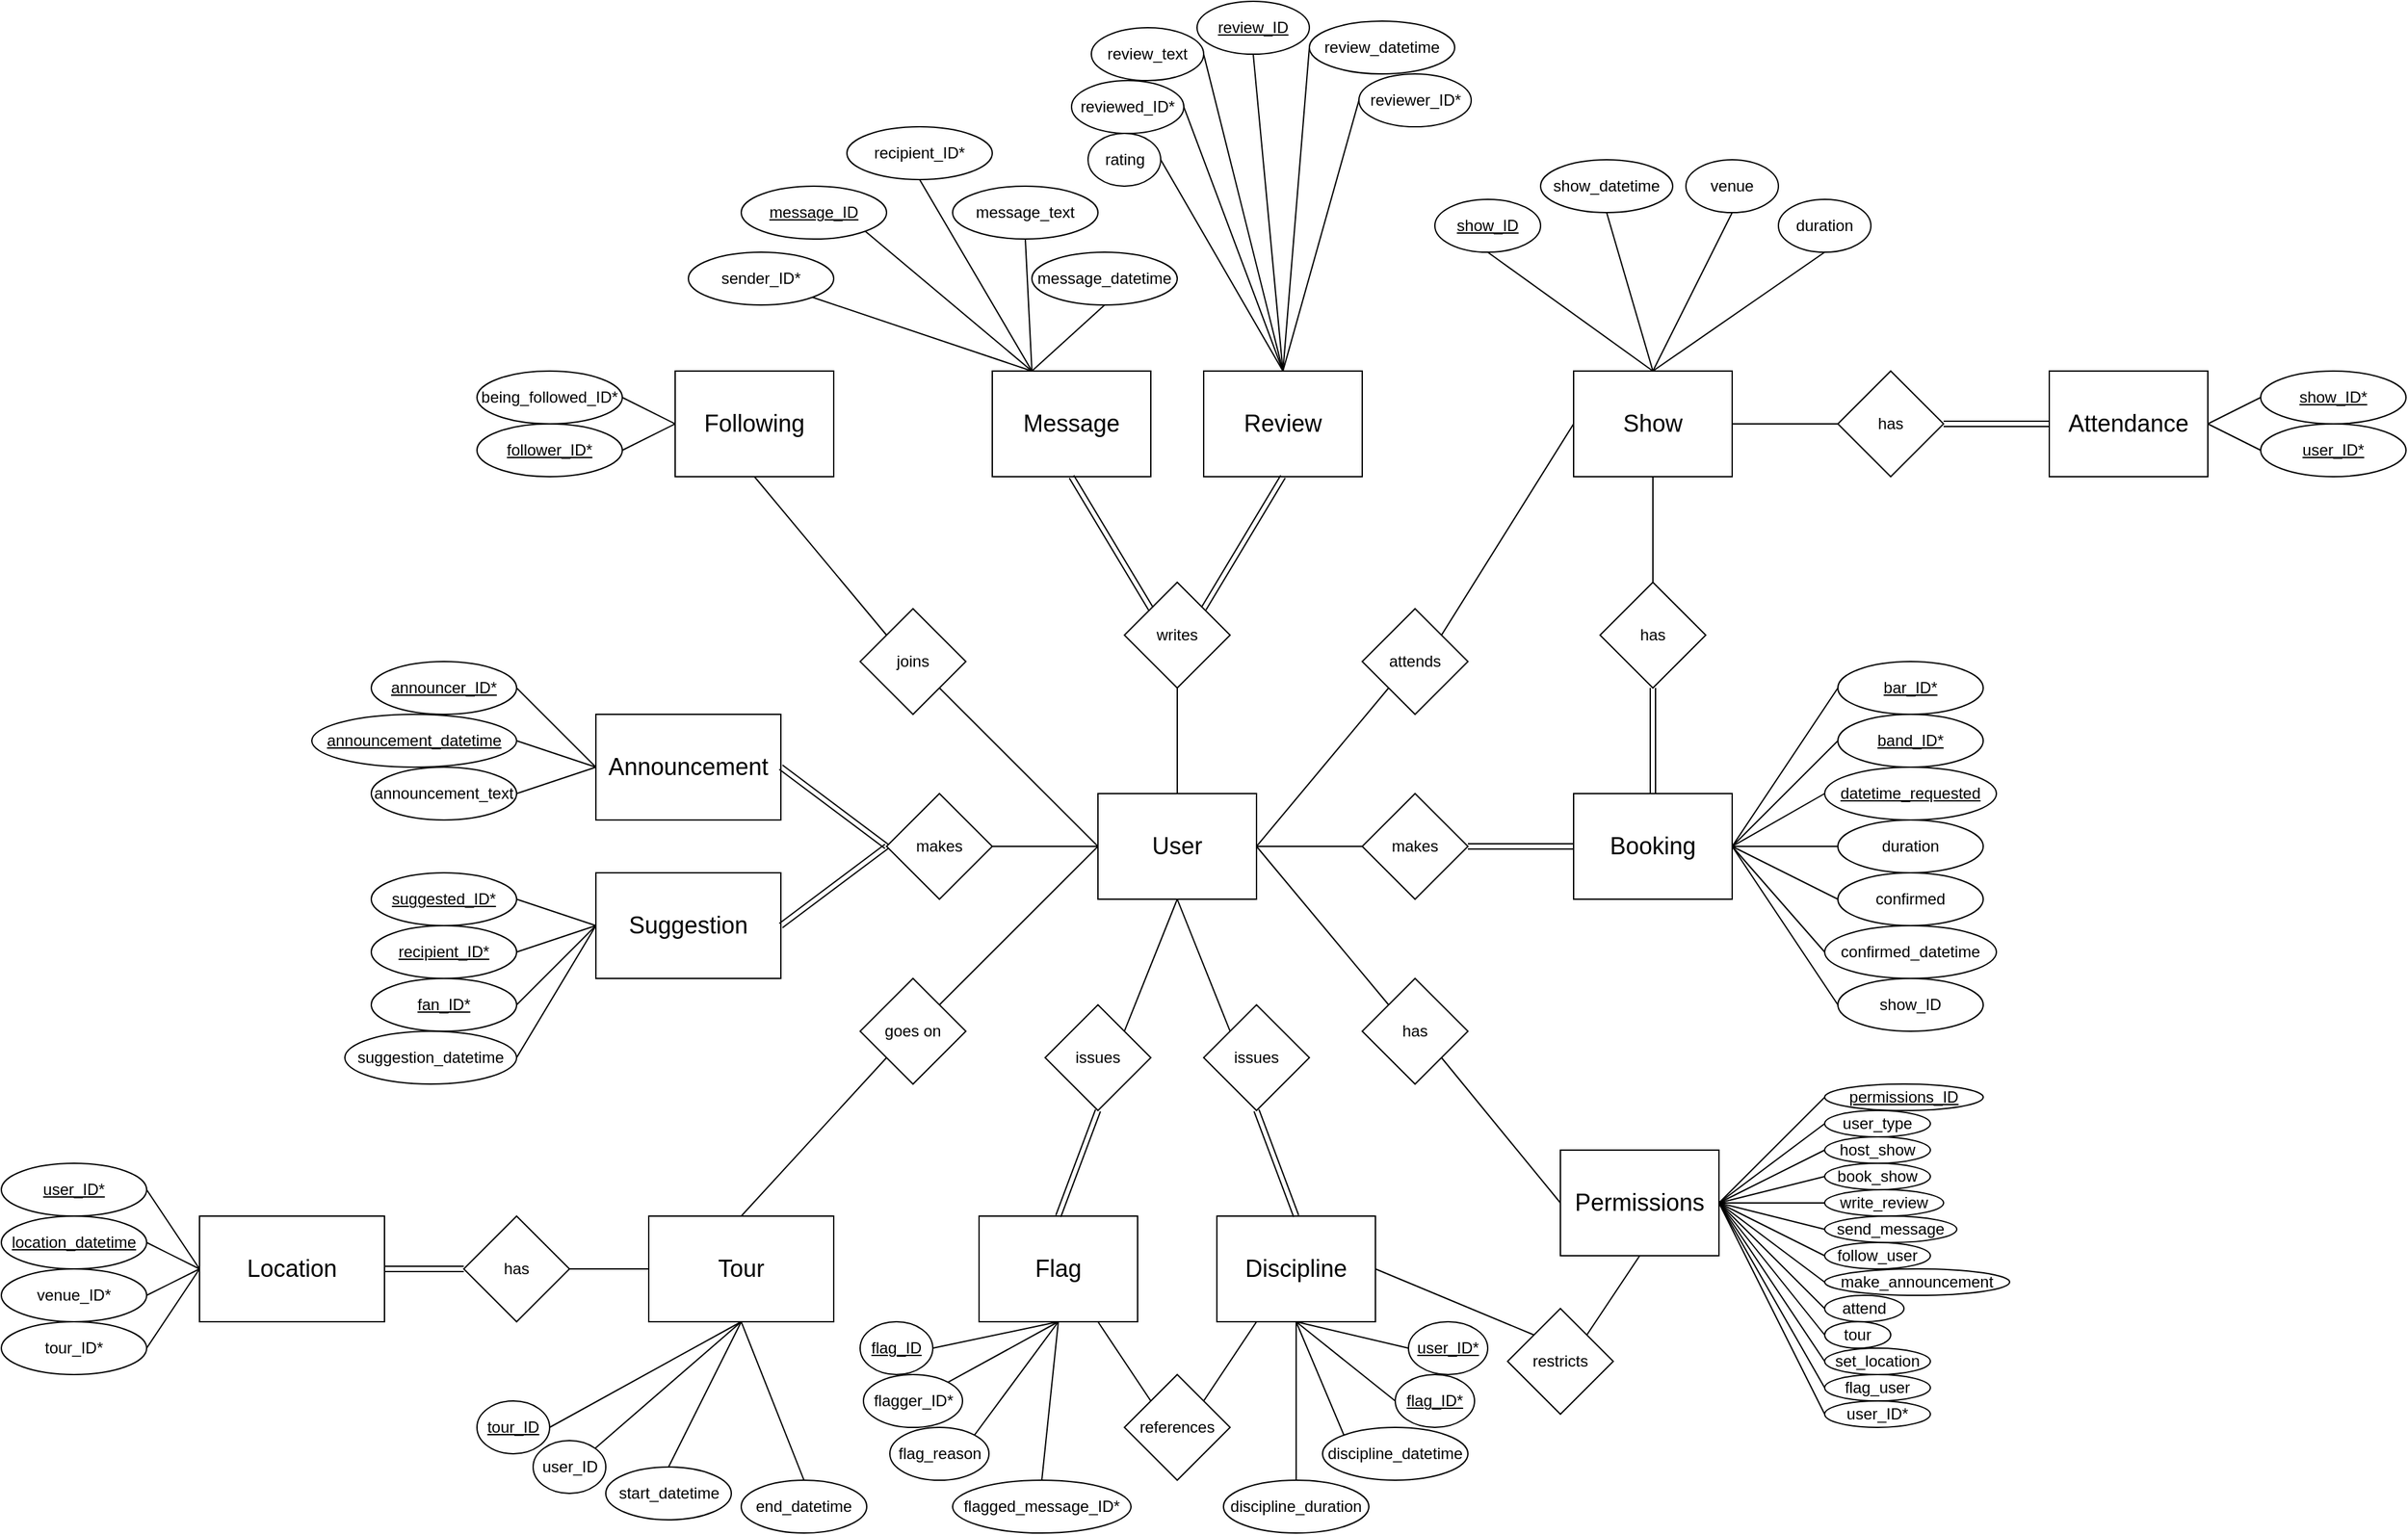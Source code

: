 <mxfile pages="1" version="11.2.5" type="device"><diagram name="Page-1" id="74e2e168-ea6b-b213-b513-2b3c1d86103e"><mxGraphModel dx="2046" dy="1486" grid="1" gridSize="10" guides="1" tooltips="1" connect="1" arrows="0" fold="1" page="1" pageScale="1" pageWidth="1100" pageHeight="850" background="#ffffff" math="0" shadow="0"><root><mxCell id="0"/><mxCell id="1" parent="0"/><mxCell id="kls5Chizd9rhHJ4beXZl-18" value="&lt;font style=&quot;font-size: 18px&quot;&gt;User&lt;/font&gt;" style="rounded=0;whiteSpace=wrap;html=1;" parent="1" vertex="1"><mxGeometry x="80" y="80" width="120" height="80" as="geometry"/></mxCell><mxCell id="kls5Chizd9rhHJ4beXZl-31" value="makes" style="rhombus;whiteSpace=wrap;html=1;" parent="1" vertex="1"><mxGeometry x="280" y="80" width="80" height="80" as="geometry"/></mxCell><mxCell id="cqIekBqSxpuDLrU3YDF4-1" value="&lt;font style=&quot;font-size: 18px&quot;&gt;Booking&lt;/font&gt;" style="rounded=0;whiteSpace=wrap;html=1;" parent="1" vertex="1"><mxGeometry x="440" y="80" width="120" height="80" as="geometry"/></mxCell><mxCell id="cqIekBqSxpuDLrU3YDF4-5" value="&lt;font style=&quot;font-size: 18px&quot;&gt;Show&lt;/font&gt;" style="rounded=0;whiteSpace=wrap;html=1;" parent="1" vertex="1"><mxGeometry x="440" y="-240" width="120" height="80" as="geometry"/></mxCell><mxCell id="cqIekBqSxpuDLrU3YDF4-15" value="&lt;font style=&quot;font-size: 18px&quot;&gt;Attendance&lt;/font&gt;" style="rounded=0;whiteSpace=wrap;html=1;" parent="1" vertex="1"><mxGeometry x="800" y="-240" width="120" height="80" as="geometry"/></mxCell><mxCell id="cqIekBqSxpuDLrU3YDF4-16" value="has" style="rhombus;whiteSpace=wrap;html=1;" parent="1" vertex="1"><mxGeometry x="640" y="-240" width="80" height="80" as="geometry"/></mxCell><mxCell id="cqIekBqSxpuDLrU3YDF4-17" value="has" style="rhombus;whiteSpace=wrap;html=1;" parent="1" vertex="1"><mxGeometry x="460" y="-80" width="80" height="80" as="geometry"/></mxCell><mxCell id="cqIekBqSxpuDLrU3YDF4-18" value="writes" style="rhombus;whiteSpace=wrap;html=1;" parent="1" vertex="1"><mxGeometry x="100" y="-80" width="80" height="80" as="geometry"/></mxCell><mxCell id="cqIekBqSxpuDLrU3YDF4-172" style="edgeStyle=none;rounded=0;orthogonalLoop=1;jettySize=auto;html=1;exitX=0.5;exitY=0;exitDx=0;exitDy=0;entryX=0;entryY=0.5;entryDx=0;entryDy=0;endArrow=none;endFill=0;" parent="1" source="cqIekBqSxpuDLrU3YDF4-19" target="cqIekBqSxpuDLrU3YDF4-167" edge="1"><mxGeometry relative="1" as="geometry"/></mxCell><mxCell id="cqIekBqSxpuDLrU3YDF4-173" style="edgeStyle=none;rounded=0;orthogonalLoop=1;jettySize=auto;html=1;exitX=0.5;exitY=0;exitDx=0;exitDy=0;entryX=0;entryY=0.5;entryDx=0;entryDy=0;endArrow=none;endFill=0;" parent="1" source="cqIekBqSxpuDLrU3YDF4-19" target="cqIekBqSxpuDLrU3YDF4-171" edge="1"><mxGeometry relative="1" as="geometry"/></mxCell><mxCell id="cqIekBqSxpuDLrU3YDF4-175" style="edgeStyle=none;rounded=0;orthogonalLoop=1;jettySize=auto;html=1;exitX=0.5;exitY=0;exitDx=0;exitDy=0;entryX=1;entryY=0.5;entryDx=0;entryDy=0;endArrow=none;endFill=0;" parent="1" source="cqIekBqSxpuDLrU3YDF4-19" target="cqIekBqSxpuDLrU3YDF4-170" edge="1"><mxGeometry relative="1" as="geometry"/></mxCell><mxCell id="cqIekBqSxpuDLrU3YDF4-176" style="edgeStyle=none;rounded=0;orthogonalLoop=1;jettySize=auto;html=1;exitX=0.5;exitY=0;exitDx=0;exitDy=0;entryX=1;entryY=0.5;entryDx=0;entryDy=0;endArrow=none;endFill=0;" parent="1" source="cqIekBqSxpuDLrU3YDF4-19" target="cqIekBqSxpuDLrU3YDF4-168" edge="1"><mxGeometry relative="1" as="geometry"/></mxCell><mxCell id="cqIekBqSxpuDLrU3YDF4-177" style="edgeStyle=none;rounded=0;orthogonalLoop=1;jettySize=auto;html=1;exitX=0.5;exitY=0;exitDx=0;exitDy=0;entryX=1;entryY=0.5;entryDx=0;entryDy=0;endArrow=none;endFill=0;" parent="1" source="cqIekBqSxpuDLrU3YDF4-19" target="cqIekBqSxpuDLrU3YDF4-169" edge="1"><mxGeometry relative="1" as="geometry"/></mxCell><mxCell id="cqIekBqSxpuDLrU3YDF4-19" value="&lt;font style=&quot;font-size: 18px&quot;&gt;Review&lt;/font&gt;" style="rounded=0;whiteSpace=wrap;html=1;" parent="1" vertex="1"><mxGeometry x="160" y="-240" width="120" height="80" as="geometry"/></mxCell><mxCell id="cqIekBqSxpuDLrU3YDF4-161" style="edgeStyle=none;rounded=0;orthogonalLoop=1;jettySize=auto;html=1;exitX=0.25;exitY=0;exitDx=0;exitDy=0;entryX=0.5;entryY=1;entryDx=0;entryDy=0;endArrow=none;endFill=0;" parent="1" source="cqIekBqSxpuDLrU3YDF4-20" target="cqIekBqSxpuDLrU3YDF4-153" edge="1"><mxGeometry relative="1" as="geometry"/></mxCell><mxCell id="cqIekBqSxpuDLrU3YDF4-162" style="edgeStyle=none;rounded=0;orthogonalLoop=1;jettySize=auto;html=1;exitX=0.25;exitY=0;exitDx=0;exitDy=0;entryX=0.5;entryY=1;entryDx=0;entryDy=0;endArrow=none;endFill=0;" parent="1" source="cqIekBqSxpuDLrU3YDF4-20" target="cqIekBqSxpuDLrU3YDF4-152" edge="1"><mxGeometry relative="1" as="geometry"/></mxCell><mxCell id="cqIekBqSxpuDLrU3YDF4-163" style="edgeStyle=none;rounded=0;orthogonalLoop=1;jettySize=auto;html=1;exitX=0.25;exitY=0;exitDx=0;exitDy=0;entryX=0.5;entryY=1;entryDx=0;entryDy=0;endArrow=none;endFill=0;" parent="1" source="cqIekBqSxpuDLrU3YDF4-20" target="cqIekBqSxpuDLrU3YDF4-151" edge="1"><mxGeometry relative="1" as="geometry"/></mxCell><mxCell id="cqIekBqSxpuDLrU3YDF4-164" style="edgeStyle=none;rounded=0;orthogonalLoop=1;jettySize=auto;html=1;exitX=0.25;exitY=0;exitDx=0;exitDy=0;entryX=1;entryY=1;entryDx=0;entryDy=0;endArrow=none;endFill=0;" parent="1" source="cqIekBqSxpuDLrU3YDF4-20" target="cqIekBqSxpuDLrU3YDF4-149" edge="1"><mxGeometry relative="1" as="geometry"/></mxCell><mxCell id="cqIekBqSxpuDLrU3YDF4-165" style="edgeStyle=none;rounded=0;orthogonalLoop=1;jettySize=auto;html=1;exitX=0.25;exitY=0;exitDx=0;exitDy=0;endArrow=none;endFill=0;entryX=1;entryY=1;entryDx=0;entryDy=0;" parent="1" source="cqIekBqSxpuDLrU3YDF4-20" target="cqIekBqSxpuDLrU3YDF4-150" edge="1"><mxGeometry relative="1" as="geometry"><mxPoint x="-40" y="-260" as="targetPoint"/></mxGeometry></mxCell><mxCell id="cqIekBqSxpuDLrU3YDF4-20" value="&lt;font style=&quot;font-size: 18px&quot;&gt;Message&lt;/font&gt;" style="rounded=0;whiteSpace=wrap;html=1;" parent="1" vertex="1"><mxGeometry y="-240" width="120" height="80" as="geometry"/></mxCell><mxCell id="cqIekBqSxpuDLrU3YDF4-21" value="" style="endArrow=none;html=1;entryX=0.5;entryY=0;entryDx=0;entryDy=0;exitX=0.5;exitY=1;exitDx=0;exitDy=0;" parent="1" source="cqIekBqSxpuDLrU3YDF4-18" target="kls5Chizd9rhHJ4beXZl-18" edge="1"><mxGeometry width="50" height="50" relative="1" as="geometry"><mxPoint x="220" y="-80" as="sourcePoint"/><mxPoint x="270" y="-130" as="targetPoint"/></mxGeometry></mxCell><mxCell id="cqIekBqSxpuDLrU3YDF4-22" value="" style="endArrow=none;html=1;entryX=0;entryY=0.5;entryDx=0;entryDy=0;exitX=1;exitY=0.5;exitDx=0;exitDy=0;" parent="1" source="cqIekBqSxpuDLrU3YDF4-5" target="cqIekBqSxpuDLrU3YDF4-16" edge="1"><mxGeometry width="50" height="50" relative="1" as="geometry"><mxPoint x="630" y="-60" as="sourcePoint"/><mxPoint x="680" y="-110" as="targetPoint"/></mxGeometry></mxCell><mxCell id="cqIekBqSxpuDLrU3YDF4-23" value="" style="endArrow=none;html=1;entryX=0.5;entryY=1;entryDx=0;entryDy=0;exitX=0.5;exitY=0;exitDx=0;exitDy=0;" parent="1" source="cqIekBqSxpuDLrU3YDF4-17" target="cqIekBqSxpuDLrU3YDF4-5" edge="1"><mxGeometry width="50" height="50" relative="1" as="geometry"><mxPoint x="240" y="-60" as="sourcePoint"/><mxPoint x="310" y="-50" as="targetPoint"/></mxGeometry></mxCell><mxCell id="cqIekBqSxpuDLrU3YDF4-24" value="" style="endArrow=none;html=1;exitX=1;exitY=0.5;exitDx=0;exitDy=0;entryX=0;entryY=0.5;entryDx=0;entryDy=0;" parent="1" source="kls5Chizd9rhHJ4beXZl-18" target="kls5Chizd9rhHJ4beXZl-31" edge="1"><mxGeometry width="50" height="50" relative="1" as="geometry"><mxPoint x="250" y="-50" as="sourcePoint"/><mxPoint x="300" y="-100" as="targetPoint"/></mxGeometry></mxCell><mxCell id="cqIekBqSxpuDLrU3YDF4-25" value="" style="shape=link;html=1;entryX=0;entryY=0;entryDx=0;entryDy=0;exitX=0.5;exitY=1;exitDx=0;exitDy=0;" parent="1" source="cqIekBqSxpuDLrU3YDF4-20" target="cqIekBqSxpuDLrU3YDF4-18" edge="1"><mxGeometry width="50" height="50" relative="1" as="geometry"><mxPoint x="30" y="-80" as="sourcePoint"/><mxPoint x="80" y="-130" as="targetPoint"/></mxGeometry></mxCell><mxCell id="cqIekBqSxpuDLrU3YDF4-26" value="" style="shape=link;html=1;entryX=0.5;entryY=1;entryDx=0;entryDy=0;exitX=1;exitY=0;exitDx=0;exitDy=0;" parent="1" source="cqIekBqSxpuDLrU3YDF4-18" target="cqIekBqSxpuDLrU3YDF4-19" edge="1"><mxGeometry width="50" height="50" relative="1" as="geometry"><mxPoint x="40" y="-70" as="sourcePoint"/><mxPoint x="90" y="-120" as="targetPoint"/></mxGeometry></mxCell><mxCell id="cqIekBqSxpuDLrU3YDF4-27" value="" style="shape=link;html=1;entryX=1;entryY=0.5;entryDx=0;entryDy=0;exitX=0;exitY=0.5;exitDx=0;exitDy=0;" parent="1" source="cqIekBqSxpuDLrU3YDF4-1" target="kls5Chizd9rhHJ4beXZl-31" edge="1"><mxGeometry width="50" height="50" relative="1" as="geometry"><mxPoint x="10" y="230" as="sourcePoint"/><mxPoint x="60" y="180" as="targetPoint"/></mxGeometry></mxCell><mxCell id="cqIekBqSxpuDLrU3YDF4-28" value="" style="shape=link;html=1;entryX=0.5;entryY=0;entryDx=0;entryDy=0;exitX=0.5;exitY=1;exitDx=0;exitDy=0;" parent="1" source="cqIekBqSxpuDLrU3YDF4-17" target="cqIekBqSxpuDLrU3YDF4-1" edge="1"><mxGeometry width="50" height="50" relative="1" as="geometry"><mxPoint x="10" y="230" as="sourcePoint"/><mxPoint x="60" y="180" as="targetPoint"/></mxGeometry></mxCell><mxCell id="cqIekBqSxpuDLrU3YDF4-29" value="" style="shape=link;html=1;entryX=0;entryY=0.5;entryDx=0;entryDy=0;exitX=1;exitY=0.5;exitDx=0;exitDy=0;" parent="1" source="cqIekBqSxpuDLrU3YDF4-16" target="cqIekBqSxpuDLrU3YDF4-15" edge="1"><mxGeometry width="50" height="50" relative="1" as="geometry"><mxPoint x="130" y="230" as="sourcePoint"/><mxPoint x="180" y="180" as="targetPoint"/></mxGeometry></mxCell><mxCell id="cqIekBqSxpuDLrU3YDF4-30" value="joins" style="rhombus;whiteSpace=wrap;html=1;" parent="1" vertex="1"><mxGeometry x="-100" y="-60" width="80" height="80" as="geometry"/></mxCell><mxCell id="cqIekBqSxpuDLrU3YDF4-159" style="orthogonalLoop=1;jettySize=auto;html=1;exitX=0;exitY=0.5;exitDx=0;exitDy=0;entryX=1;entryY=0.5;entryDx=0;entryDy=0;endArrow=none;endFill=0;rounded=0;" parent="1" source="cqIekBqSxpuDLrU3YDF4-32" target="cqIekBqSxpuDLrU3YDF4-146" edge="1"><mxGeometry relative="1" as="geometry"/></mxCell><mxCell id="cqIekBqSxpuDLrU3YDF4-160" style="edgeStyle=none;rounded=0;orthogonalLoop=1;jettySize=auto;html=1;exitX=0;exitY=0.5;exitDx=0;exitDy=0;entryX=1;entryY=0.5;entryDx=0;entryDy=0;endArrow=none;endFill=0;" parent="1" source="cqIekBqSxpuDLrU3YDF4-32" target="cqIekBqSxpuDLrU3YDF4-145" edge="1"><mxGeometry relative="1" as="geometry"/></mxCell><mxCell id="cqIekBqSxpuDLrU3YDF4-32" value="&lt;font style=&quot;font-size: 18px&quot;&gt;Following&lt;/font&gt;" style="rounded=0;whiteSpace=wrap;html=1;" parent="1" vertex="1"><mxGeometry x="-240" y="-240" width="120" height="80" as="geometry"/></mxCell><mxCell id="cqIekBqSxpuDLrU3YDF4-33" value="" style="endArrow=none;html=1;entryX=0;entryY=0.5;entryDx=0;entryDy=0;exitX=1;exitY=1;exitDx=0;exitDy=0;" parent="1" source="cqIekBqSxpuDLrU3YDF4-30" target="kls5Chizd9rhHJ4beXZl-18" edge="1"><mxGeometry width="50" height="50" relative="1" as="geometry"><mxPoint x="-240" y="230" as="sourcePoint"/><mxPoint x="-190" y="180" as="targetPoint"/></mxGeometry></mxCell><mxCell id="cqIekBqSxpuDLrU3YDF4-36" value="" style="endArrow=none;html=1;entryX=0;entryY=0;entryDx=0;entryDy=0;exitX=0.5;exitY=1;exitDx=0;exitDy=0;" parent="1" source="cqIekBqSxpuDLrU3YDF4-32" target="cqIekBqSxpuDLrU3YDF4-30" edge="1"><mxGeometry width="50" height="50" relative="1" as="geometry"><mxPoint x="-240" y="230" as="sourcePoint"/><mxPoint x="-190" y="180" as="targetPoint"/></mxGeometry></mxCell><mxCell id="cqIekBqSxpuDLrU3YDF4-37" value="makes" style="rhombus;whiteSpace=wrap;html=1;" parent="1" vertex="1"><mxGeometry x="-80" y="80" width="80" height="80" as="geometry"/></mxCell><mxCell id="cqIekBqSxpuDLrU3YDF4-181" style="edgeStyle=none;rounded=0;orthogonalLoop=1;jettySize=auto;html=1;exitX=0;exitY=0.5;exitDx=0;exitDy=0;entryX=1;entryY=0.5;entryDx=0;entryDy=0;endArrow=none;endFill=0;" parent="1" source="cqIekBqSxpuDLrU3YDF4-38" target="cqIekBqSxpuDLrU3YDF4-178" edge="1"><mxGeometry relative="1" as="geometry"/></mxCell><mxCell id="cqIekBqSxpuDLrU3YDF4-38" value="&lt;font style=&quot;font-size: 18px&quot;&gt;Announcement&lt;/font&gt;" style="rounded=0;whiteSpace=wrap;html=1;" parent="1" vertex="1"><mxGeometry x="-300" y="20" width="140" height="80" as="geometry"/></mxCell><mxCell id="cqIekBqSxpuDLrU3YDF4-39" value="" style="endArrow=none;html=1;entryX=0;entryY=0.5;entryDx=0;entryDy=0;exitX=1;exitY=0.5;exitDx=0;exitDy=0;" parent="1" source="cqIekBqSxpuDLrU3YDF4-37" target="kls5Chizd9rhHJ4beXZl-18" edge="1"><mxGeometry width="50" height="50" relative="1" as="geometry"><mxPoint x="-290" y="230" as="sourcePoint"/><mxPoint x="-240" y="180" as="targetPoint"/></mxGeometry></mxCell><mxCell id="cqIekBqSxpuDLrU3YDF4-41" value="attends" style="rhombus;whiteSpace=wrap;html=1;" parent="1" vertex="1"><mxGeometry x="280" y="-60" width="80" height="80" as="geometry"/></mxCell><mxCell id="cqIekBqSxpuDLrU3YDF4-44" value="" style="endArrow=none;html=1;entryX=1;entryY=0.5;entryDx=0;entryDy=0;exitX=0;exitY=1;exitDx=0;exitDy=0;" parent="1" source="cqIekBqSxpuDLrU3YDF4-41" target="kls5Chizd9rhHJ4beXZl-18" edge="1"><mxGeometry width="50" height="50" relative="1" as="geometry"><mxPoint x="-290" y="230" as="sourcePoint"/><mxPoint x="-240" y="180" as="targetPoint"/></mxGeometry></mxCell><mxCell id="cqIekBqSxpuDLrU3YDF4-45" value="" style="endArrow=none;html=1;entryX=0;entryY=0.5;entryDx=0;entryDy=0;exitX=1;exitY=0;exitDx=0;exitDy=0;" parent="1" source="cqIekBqSxpuDLrU3YDF4-41" target="cqIekBqSxpuDLrU3YDF4-5" edge="1"><mxGeometry width="50" height="50" relative="1" as="geometry"><mxPoint x="-290" y="230" as="sourcePoint"/><mxPoint x="-240" y="180" as="targetPoint"/></mxGeometry></mxCell><mxCell id="cqIekBqSxpuDLrU3YDF4-188" style="edgeStyle=none;rounded=0;orthogonalLoop=1;jettySize=auto;html=1;exitX=0;exitY=0.5;exitDx=0;exitDy=0;entryX=1;entryY=0.5;entryDx=0;entryDy=0;endArrow=none;endFill=0;" parent="1" source="cqIekBqSxpuDLrU3YDF4-46" target="cqIekBqSxpuDLrU3YDF4-184" edge="1"><mxGeometry relative="1" as="geometry"/></mxCell><mxCell id="cqIekBqSxpuDLrU3YDF4-46" value="&lt;font style=&quot;font-size: 18px&quot;&gt;Suggestion&lt;br&gt;&lt;/font&gt;" style="rounded=0;whiteSpace=wrap;html=1;" parent="1" vertex="1"><mxGeometry x="-300" y="140" width="140" height="80" as="geometry"/></mxCell><mxCell id="cqIekBqSxpuDLrU3YDF4-47" value="" style="shape=link;html=1;entryX=1;entryY=0.5;entryDx=0;entryDy=0;exitX=0;exitY=0.5;exitDx=0;exitDy=0;" parent="1" source="cqIekBqSxpuDLrU3YDF4-37" target="cqIekBqSxpuDLrU3YDF4-38" edge="1"><mxGeometry width="50" height="50" relative="1" as="geometry"><mxPoint x="-300" y="270" as="sourcePoint"/><mxPoint x="-250" y="220" as="targetPoint"/></mxGeometry></mxCell><mxCell id="cqIekBqSxpuDLrU3YDF4-48" value="" style="shape=link;html=1;entryX=1;entryY=0.5;entryDx=0;entryDy=0;exitX=0;exitY=0.5;exitDx=0;exitDy=0;" parent="1" source="cqIekBqSxpuDLrU3YDF4-37" target="cqIekBqSxpuDLrU3YDF4-46" edge="1"><mxGeometry width="50" height="50" relative="1" as="geometry"><mxPoint x="-300" y="270" as="sourcePoint"/><mxPoint x="-250" y="220" as="targetPoint"/></mxGeometry></mxCell><mxCell id="cqIekBqSxpuDLrU3YDF4-203" style="edgeStyle=none;rounded=0;orthogonalLoop=1;jettySize=auto;html=1;exitX=0.5;exitY=1;exitDx=0;exitDy=0;entryX=1;entryY=0.5;entryDx=0;entryDy=0;endArrow=none;endFill=0;" parent="1" source="cqIekBqSxpuDLrU3YDF4-49" target="cqIekBqSxpuDLrU3YDF4-196" edge="1"><mxGeometry relative="1" as="geometry"/></mxCell><mxCell id="cqIekBqSxpuDLrU3YDF4-49" value="&lt;font style=&quot;font-size: 18px&quot;&gt;Tour&lt;br&gt;&lt;/font&gt;" style="rounded=0;whiteSpace=wrap;html=1;" parent="1" vertex="1"><mxGeometry x="-260" y="400" width="140" height="80" as="geometry"/></mxCell><mxCell id="cqIekBqSxpuDLrU3YDF4-50" value="goes on" style="rhombus;whiteSpace=wrap;html=1;" parent="1" vertex="1"><mxGeometry x="-100" y="220" width="80" height="80" as="geometry"/></mxCell><mxCell id="cqIekBqSxpuDLrU3YDF4-55" value="" style="endArrow=none;html=1;entryX=0;entryY=0.5;entryDx=0;entryDy=0;exitX=1;exitY=0;exitDx=0;exitDy=0;" parent="1" source="cqIekBqSxpuDLrU3YDF4-50" target="kls5Chizd9rhHJ4beXZl-18" edge="1"><mxGeometry width="50" height="50" relative="1" as="geometry"><mxPoint x="-300" y="510" as="sourcePoint"/><mxPoint x="-250" y="460" as="targetPoint"/></mxGeometry></mxCell><mxCell id="cqIekBqSxpuDLrU3YDF4-56" value="" style="endArrow=none;html=1;entryX=0;entryY=1;entryDx=0;entryDy=0;exitX=0.5;exitY=0;exitDx=0;exitDy=0;" parent="1" source="cqIekBqSxpuDLrU3YDF4-49" target="cqIekBqSxpuDLrU3YDF4-50" edge="1"><mxGeometry width="50" height="50" relative="1" as="geometry"><mxPoint x="-220" y="320" as="sourcePoint"/><mxPoint x="-250" y="500" as="targetPoint"/></mxGeometry></mxCell><mxCell id="cqIekBqSxpuDLrU3YDF4-192" style="edgeStyle=none;rounded=0;orthogonalLoop=1;jettySize=auto;html=1;exitX=0;exitY=0.5;exitDx=0;exitDy=0;entryX=1;entryY=0.5;entryDx=0;entryDy=0;endArrow=none;endFill=0;" parent="1" source="cqIekBqSxpuDLrU3YDF4-57" target="cqIekBqSxpuDLrU3YDF4-85" edge="1"><mxGeometry relative="1" as="geometry"/></mxCell><mxCell id="cqIekBqSxpuDLrU3YDF4-57" value="&lt;font style=&quot;font-size: 18px&quot;&gt;Location&lt;br&gt;&lt;/font&gt;" style="rounded=0;whiteSpace=wrap;html=1;" parent="1" vertex="1"><mxGeometry x="-600" y="400" width="140" height="80" as="geometry"/></mxCell><mxCell id="cqIekBqSxpuDLrU3YDF4-58" value="has" style="rhombus;whiteSpace=wrap;html=1;" parent="1" vertex="1"><mxGeometry x="-400" y="400" width="80" height="80" as="geometry"/></mxCell><mxCell id="cqIekBqSxpuDLrU3YDF4-59" value="" style="endArrow=none;html=1;entryX=0;entryY=0.5;entryDx=0;entryDy=0;exitX=1;exitY=0.5;exitDx=0;exitDy=0;" parent="1" source="cqIekBqSxpuDLrU3YDF4-58" target="cqIekBqSxpuDLrU3YDF4-49" edge="1"><mxGeometry width="50" height="50" relative="1" as="geometry"><mxPoint x="-560" y="550" as="sourcePoint"/><mxPoint x="-510" y="500" as="targetPoint"/></mxGeometry></mxCell><mxCell id="cqIekBqSxpuDLrU3YDF4-60" value="" style="shape=link;html=1;entryX=0;entryY=0.5;entryDx=0;entryDy=0;exitX=1;exitY=0.5;exitDx=0;exitDy=0;" parent="1" source="cqIekBqSxpuDLrU3YDF4-57" target="cqIekBqSxpuDLrU3YDF4-58" edge="1"><mxGeometry width="50" height="50" relative="1" as="geometry"><mxPoint x="-420" y="520" as="sourcePoint"/><mxPoint x="-510" y="500" as="targetPoint"/></mxGeometry></mxCell><mxCell id="cqIekBqSxpuDLrU3YDF4-214" style="edgeStyle=none;rounded=0;orthogonalLoop=1;jettySize=auto;html=1;exitX=0.5;exitY=1;exitDx=0;exitDy=0;entryX=1;entryY=0.5;entryDx=0;entryDy=0;endArrow=none;endFill=0;" parent="1" source="cqIekBqSxpuDLrU3YDF4-61" target="cqIekBqSxpuDLrU3YDF4-210" edge="1"><mxGeometry relative="1" as="geometry"/></mxCell><mxCell id="cqIekBqSxpuDLrU3YDF4-61" value="&lt;font style=&quot;font-size: 18px&quot;&gt;Flag&lt;/font&gt;" style="rounded=0;whiteSpace=wrap;html=1;" parent="1" vertex="1"><mxGeometry x="-10" y="400" width="120" height="80" as="geometry"/></mxCell><mxCell id="cqIekBqSxpuDLrU3YDF4-62" value="issues" style="rhombus;whiteSpace=wrap;html=1;" parent="1" vertex="1"><mxGeometry x="40" y="240" width="80" height="80" as="geometry"/></mxCell><mxCell id="cqIekBqSxpuDLrU3YDF4-63" value="has" style="rhombus;whiteSpace=wrap;html=1;" parent="1" vertex="1"><mxGeometry x="280" y="220" width="80" height="80" as="geometry"/></mxCell><mxCell id="cqIekBqSxpuDLrU3YDF4-64" value="" style="endArrow=none;html=1;entryX=0.5;entryY=1;entryDx=0;entryDy=0;exitX=1;exitY=0;exitDx=0;exitDy=0;" parent="1" source="cqIekBqSxpuDLrU3YDF4-62" target="kls5Chizd9rhHJ4beXZl-18" edge="1"><mxGeometry width="50" height="50" relative="1" as="geometry"><mxPoint x="-270" y="550" as="sourcePoint"/><mxPoint x="-220" y="500" as="targetPoint"/></mxGeometry></mxCell><mxCell id="cqIekBqSxpuDLrU3YDF4-65" value="" style="endArrow=none;html=1;entryX=1;entryY=0.5;entryDx=0;entryDy=0;exitX=0;exitY=0;exitDx=0;exitDy=0;" parent="1" source="cqIekBqSxpuDLrU3YDF4-63" target="kls5Chizd9rhHJ4beXZl-18" edge="1"><mxGeometry width="50" height="50" relative="1" as="geometry"><mxPoint x="150" y="250" as="sourcePoint"/><mxPoint x="150" y="170" as="targetPoint"/></mxGeometry></mxCell><mxCell id="cqIekBqSxpuDLrU3YDF4-66" value="" style="shape=link;html=1;entryX=0.5;entryY=0;entryDx=0;entryDy=0;exitX=0.5;exitY=1;exitDx=0;exitDy=0;" parent="1" source="cqIekBqSxpuDLrU3YDF4-62" target="cqIekBqSxpuDLrU3YDF4-61" edge="1"><mxGeometry width="50" height="50" relative="1" as="geometry"><mxPoint x="-270" y="550" as="sourcePoint"/><mxPoint x="-220" y="500" as="targetPoint"/></mxGeometry></mxCell><mxCell id="cqIekBqSxpuDLrU3YDF4-67" value="issues" style="rhombus;whiteSpace=wrap;html=1;" parent="1" vertex="1"><mxGeometry x="160" y="240" width="80" height="80" as="geometry"/></mxCell><mxCell id="cqIekBqSxpuDLrU3YDF4-227" style="edgeStyle=none;rounded=0;orthogonalLoop=1;jettySize=auto;html=1;exitX=1;exitY=0.5;exitDx=0;exitDy=0;entryX=0;entryY=0.5;entryDx=0;entryDy=0;endArrow=none;endFill=0;" parent="1" source="cqIekBqSxpuDLrU3YDF4-68" target="cqIekBqSxpuDLrU3YDF4-138" edge="1"><mxGeometry relative="1" as="geometry"/></mxCell><mxCell id="cqIekBqSxpuDLrU3YDF4-68" value="&lt;span style=&quot;font-size: 18px&quot;&gt;Permissions&lt;/span&gt;" style="rounded=0;whiteSpace=wrap;html=1;" parent="1" vertex="1"><mxGeometry x="430" y="350" width="120" height="80" as="geometry"/></mxCell><mxCell id="cqIekBqSxpuDLrU3YDF4-69" value="&lt;span style=&quot;font-size: 18px&quot;&gt;Discipline&lt;/span&gt;" style="rounded=0;whiteSpace=wrap;html=1;" parent="1" vertex="1"><mxGeometry x="170" y="400" width="120" height="80" as="geometry"/></mxCell><mxCell id="cqIekBqSxpuDLrU3YDF4-71" value="references" style="rhombus;whiteSpace=wrap;html=1;" parent="1" vertex="1"><mxGeometry x="100" y="520" width="80" height="80" as="geometry"/></mxCell><mxCell id="cqIekBqSxpuDLrU3YDF4-75" value="" style="endArrow=none;html=1;entryX=0.5;entryY=1;entryDx=0;entryDy=0;exitX=0;exitY=0;exitDx=0;exitDy=0;" parent="1" source="cqIekBqSxpuDLrU3YDF4-67" target="kls5Chizd9rhHJ4beXZl-18" edge="1"><mxGeometry width="50" height="50" relative="1" as="geometry"><mxPoint x="115" y="385" as="sourcePoint"/><mxPoint x="165" y="335" as="targetPoint"/></mxGeometry></mxCell><mxCell id="cqIekBqSxpuDLrU3YDF4-76" value="" style="endArrow=none;html=1;entryX=1;entryY=1;entryDx=0;entryDy=0;exitX=0;exitY=0.5;exitDx=0;exitDy=0;" parent="1" source="cqIekBqSxpuDLrU3YDF4-68" target="cqIekBqSxpuDLrU3YDF4-63" edge="1"><mxGeometry width="50" height="50" relative="1" as="geometry"><mxPoint x="115" y="385" as="sourcePoint"/><mxPoint x="165" y="335" as="targetPoint"/></mxGeometry></mxCell><mxCell id="cqIekBqSxpuDLrU3YDF4-78" value="" style="shape=link;html=1;entryX=0.5;entryY=1;entryDx=0;entryDy=0;exitX=0.5;exitY=0;exitDx=0;exitDy=0;" parent="1" source="cqIekBqSxpuDLrU3YDF4-69" target="cqIekBqSxpuDLrU3YDF4-67" edge="1"><mxGeometry width="50" height="50" relative="1" as="geometry"><mxPoint x="450" y="270" as="sourcePoint"/><mxPoint x="500" y="220" as="targetPoint"/></mxGeometry></mxCell><mxCell id="cqIekBqSxpuDLrU3YDF4-79" value="" style="endArrow=none;html=1;entryX=0.75;entryY=1;entryDx=0;entryDy=0;exitX=0;exitY=0;exitDx=0;exitDy=0;" parent="1" source="cqIekBqSxpuDLrU3YDF4-71" target="cqIekBqSxpuDLrU3YDF4-61" edge="1"><mxGeometry width="50" height="50" relative="1" as="geometry"><mxPoint y="600" as="sourcePoint"/><mxPoint x="50" y="550" as="targetPoint"/></mxGeometry></mxCell><mxCell id="cqIekBqSxpuDLrU3YDF4-80" value="" style="endArrow=none;html=1;entryX=0.25;entryY=1;entryDx=0;entryDy=0;exitX=1;exitY=0;exitDx=0;exitDy=0;" parent="1" source="cqIekBqSxpuDLrU3YDF4-71" target="cqIekBqSxpuDLrU3YDF4-69" edge="1"><mxGeometry width="50" height="50" relative="1" as="geometry"><mxPoint x="-35" y="400" as="sourcePoint"/><mxPoint x="15" y="350" as="targetPoint"/></mxGeometry></mxCell><mxCell id="cqIekBqSxpuDLrU3YDF4-81" value="restricts" style="rhombus;whiteSpace=wrap;html=1;" parent="1" vertex="1"><mxGeometry x="390" y="470" width="80" height="80" as="geometry"/></mxCell><mxCell id="cqIekBqSxpuDLrU3YDF4-82" value="" style="endArrow=none;html=1;entryX=0.5;entryY=1;entryDx=0;entryDy=0;exitX=1;exitY=0;exitDx=0;exitDy=0;" parent="1" source="cqIekBqSxpuDLrU3YDF4-81" target="cqIekBqSxpuDLrU3YDF4-68" edge="1"><mxGeometry width="50" height="50" relative="1" as="geometry"><mxPoint x="280" y="585" as="sourcePoint"/><mxPoint x="330" y="535" as="targetPoint"/></mxGeometry></mxCell><mxCell id="cqIekBqSxpuDLrU3YDF4-83" value="" style="endArrow=none;html=1;entryX=1;entryY=0.5;entryDx=0;entryDy=0;exitX=0;exitY=0;exitDx=0;exitDy=0;" parent="1" source="cqIekBqSxpuDLrU3YDF4-81" target="cqIekBqSxpuDLrU3YDF4-69" edge="1"><mxGeometry width="50" height="50" relative="1" as="geometry"><mxPoint x="290" y="595" as="sourcePoint"/><mxPoint x="340" y="545" as="targetPoint"/></mxGeometry></mxCell><mxCell id="cqIekBqSxpuDLrU3YDF4-85" value="&lt;u&gt;user_ID*&lt;/u&gt;" style="ellipse;whiteSpace=wrap;html=1;" parent="1" vertex="1"><mxGeometry x="-750" y="360" width="110" height="40" as="geometry"/></mxCell><mxCell id="cqIekBqSxpuDLrU3YDF4-193" style="edgeStyle=none;rounded=0;orthogonalLoop=1;jettySize=auto;html=1;exitX=1;exitY=0.5;exitDx=0;exitDy=0;endArrow=none;endFill=0;" parent="1" source="cqIekBqSxpuDLrU3YDF4-86" edge="1"><mxGeometry relative="1" as="geometry"><mxPoint x="-600" y="440" as="targetPoint"/></mxGeometry></mxCell><mxCell id="cqIekBqSxpuDLrU3YDF4-86" value="&lt;u&gt;location_datetime&lt;/u&gt;" style="ellipse;whiteSpace=wrap;html=1;" parent="1" vertex="1"><mxGeometry x="-750" y="400" width="110" height="40" as="geometry"/></mxCell><mxCell id="cqIekBqSxpuDLrU3YDF4-194" style="edgeStyle=none;rounded=0;orthogonalLoop=1;jettySize=auto;html=1;exitX=1;exitY=0.5;exitDx=0;exitDy=0;entryX=0;entryY=0.5;entryDx=0;entryDy=0;endArrow=none;endFill=0;" parent="1" source="cqIekBqSxpuDLrU3YDF4-87" target="cqIekBqSxpuDLrU3YDF4-57" edge="1"><mxGeometry relative="1" as="geometry"/></mxCell><mxCell id="cqIekBqSxpuDLrU3YDF4-87" value="venue_ID*" style="ellipse;whiteSpace=wrap;html=1;" parent="1" vertex="1"><mxGeometry x="-750" y="440" width="110" height="40" as="geometry"/></mxCell><mxCell id="cqIekBqSxpuDLrU3YDF4-195" style="edgeStyle=none;rounded=0;orthogonalLoop=1;jettySize=auto;html=1;exitX=1;exitY=0.5;exitDx=0;exitDy=0;endArrow=none;endFill=0;" parent="1" source="cqIekBqSxpuDLrU3YDF4-88" edge="1"><mxGeometry relative="1" as="geometry"><mxPoint x="-600" y="440" as="targetPoint"/></mxGeometry></mxCell><mxCell id="cqIekBqSxpuDLrU3YDF4-88" value="tour_ID*" style="ellipse;whiteSpace=wrap;html=1;" parent="1" vertex="1"><mxGeometry x="-750" y="480" width="110" height="40" as="geometry"/></mxCell><mxCell id="cqIekBqSxpuDLrU3YDF4-89" value="&lt;u&gt;bar_ID*&lt;/u&gt;" style="ellipse;whiteSpace=wrap;html=1;" parent="1" vertex="1"><mxGeometry x="640" y="-20" width="110" height="40" as="geometry"/></mxCell><mxCell id="cqIekBqSxpuDLrU3YDF4-90" value="&lt;u&gt;band_ID*&lt;/u&gt;" style="ellipse;whiteSpace=wrap;html=1;" parent="1" vertex="1"><mxGeometry x="640" y="20" width="110" height="40" as="geometry"/></mxCell><mxCell id="cqIekBqSxpuDLrU3YDF4-91" value="&lt;u&gt;datetime_requested&lt;/u&gt;" style="ellipse;whiteSpace=wrap;html=1;" parent="1" vertex="1"><mxGeometry x="630" y="60" width="130" height="40" as="geometry"/></mxCell><mxCell id="cqIekBqSxpuDLrU3YDF4-92" value="duration" style="ellipse;whiteSpace=wrap;html=1;" parent="1" vertex="1"><mxGeometry x="640" y="100" width="110" height="40" as="geometry"/></mxCell><mxCell id="cqIekBqSxpuDLrU3YDF4-93" value="confirmed" style="ellipse;whiteSpace=wrap;html=1;" parent="1" vertex="1"><mxGeometry x="640" y="140" width="110" height="40" as="geometry"/></mxCell><mxCell id="cqIekBqSxpuDLrU3YDF4-94" value="confirmed_datetime" style="ellipse;whiteSpace=wrap;html=1;" parent="1" vertex="1"><mxGeometry x="630" y="180" width="130" height="40" as="geometry"/></mxCell><mxCell id="cqIekBqSxpuDLrU3YDF4-95" value="show_ID" style="ellipse;whiteSpace=wrap;html=1;" parent="1" vertex="1"><mxGeometry x="640" y="220" width="110" height="40" as="geometry"/></mxCell><mxCell id="cqIekBqSxpuDLrU3YDF4-234" style="edgeStyle=none;rounded=0;orthogonalLoop=1;jettySize=auto;html=1;exitX=0;exitY=0.5;exitDx=0;exitDy=0;endArrow=none;endFill=0;" parent="1" source="cqIekBqSxpuDLrU3YDF4-106" edge="1"><mxGeometry relative="1" as="geometry"><mxPoint x="550" y="390" as="targetPoint"/></mxGeometry></mxCell><mxCell id="cqIekBqSxpuDLrU3YDF4-106" value="make_announcement" style="ellipse;whiteSpace=wrap;html=1;" parent="1" vertex="1"><mxGeometry x="630" y="440" width="140" height="20" as="geometry"/></mxCell><mxCell id="cqIekBqSxpuDLrU3YDF4-235" style="edgeStyle=none;rounded=0;orthogonalLoop=1;jettySize=auto;html=1;exitX=0;exitY=0.5;exitDx=0;exitDy=0;endArrow=none;endFill=0;" parent="1" source="cqIekBqSxpuDLrU3YDF4-107" edge="1"><mxGeometry relative="1" as="geometry"><mxPoint x="550" y="390" as="targetPoint"/></mxGeometry></mxCell><mxCell id="cqIekBqSxpuDLrU3YDF4-107" value="attend" style="ellipse;whiteSpace=wrap;html=1;" parent="1" vertex="1"><mxGeometry x="630" y="460" width="60" height="20" as="geometry"/></mxCell><mxCell id="cqIekBqSxpuDLrU3YDF4-236" style="edgeStyle=none;rounded=0;orthogonalLoop=1;jettySize=auto;html=1;exitX=0;exitY=0.5;exitDx=0;exitDy=0;endArrow=none;endFill=0;" parent="1" source="cqIekBqSxpuDLrU3YDF4-108" edge="1"><mxGeometry relative="1" as="geometry"><mxPoint x="550" y="390" as="targetPoint"/></mxGeometry></mxCell><mxCell id="cqIekBqSxpuDLrU3YDF4-108" value="tour" style="ellipse;whiteSpace=wrap;html=1;" parent="1" vertex="1"><mxGeometry x="630" y="480" width="50" height="20" as="geometry"/></mxCell><mxCell id="cqIekBqSxpuDLrU3YDF4-237" style="edgeStyle=none;rounded=0;orthogonalLoop=1;jettySize=auto;html=1;exitX=0;exitY=0.5;exitDx=0;exitDy=0;endArrow=none;endFill=0;" parent="1" source="cqIekBqSxpuDLrU3YDF4-109" edge="1"><mxGeometry relative="1" as="geometry"><mxPoint x="550" y="390" as="targetPoint"/></mxGeometry></mxCell><mxCell id="cqIekBqSxpuDLrU3YDF4-109" value="set_location" style="ellipse;whiteSpace=wrap;html=1;" parent="1" vertex="1"><mxGeometry x="630" y="500" width="80" height="20" as="geometry"/></mxCell><mxCell id="cqIekBqSxpuDLrU3YDF4-238" style="edgeStyle=none;rounded=0;orthogonalLoop=1;jettySize=auto;html=1;exitX=0;exitY=0.5;exitDx=0;exitDy=0;entryX=1;entryY=0.5;entryDx=0;entryDy=0;endArrow=none;endFill=0;" parent="1" source="cqIekBqSxpuDLrU3YDF4-110" target="cqIekBqSxpuDLrU3YDF4-68" edge="1"><mxGeometry relative="1" as="geometry"/></mxCell><mxCell id="cqIekBqSxpuDLrU3YDF4-110" value="flag_user" style="ellipse;whiteSpace=wrap;html=1;" parent="1" vertex="1"><mxGeometry x="630" y="520" width="80" height="20" as="geometry"/></mxCell><mxCell id="cqIekBqSxpuDLrU3YDF4-111" value="&lt;u&gt;show_ID*&lt;/u&gt;" style="ellipse;whiteSpace=wrap;html=1;" parent="1" vertex="1"><mxGeometry x="960" y="-240" width="110" height="40" as="geometry"/></mxCell><mxCell id="cqIekBqSxpuDLrU3YDF4-112" value="&lt;u&gt;user_ID*&lt;/u&gt;" style="ellipse;whiteSpace=wrap;html=1;" parent="1" vertex="1"><mxGeometry x="960" y="-200" width="110" height="40" as="geometry"/></mxCell><mxCell id="cqIekBqSxpuDLrU3YDF4-118" value="&lt;u&gt;show_ID&lt;/u&gt;" style="ellipse;whiteSpace=wrap;html=1;" parent="1" vertex="1"><mxGeometry x="335" y="-370" width="80" height="40" as="geometry"/></mxCell><mxCell id="cqIekBqSxpuDLrU3YDF4-119" value="show_datetime" style="ellipse;whiteSpace=wrap;html=1;" parent="1" vertex="1"><mxGeometry x="415" y="-400" width="100" height="40" as="geometry"/></mxCell><mxCell id="cqIekBqSxpuDLrU3YDF4-120" value="venue" style="ellipse;whiteSpace=wrap;html=1;" parent="1" vertex="1"><mxGeometry x="525" y="-400" width="70" height="40" as="geometry"/></mxCell><mxCell id="cqIekBqSxpuDLrU3YDF4-121" value="duration" style="ellipse;whiteSpace=wrap;html=1;" parent="1" vertex="1"><mxGeometry x="595" y="-370" width="70" height="40" as="geometry"/></mxCell><mxCell id="cqIekBqSxpuDLrU3YDF4-125" value="" style="endArrow=none;html=1;entryX=0.5;entryY=1;entryDx=0;entryDy=0;exitX=0.5;exitY=0;exitDx=0;exitDy=0;" parent="1" source="cqIekBqSxpuDLrU3YDF4-5" target="cqIekBqSxpuDLrU3YDF4-118" edge="1"><mxGeometry width="50" height="50" relative="1" as="geometry"><mxPoint x="340" y="-260" as="sourcePoint"/><mxPoint x="390" y="-310" as="targetPoint"/></mxGeometry></mxCell><mxCell id="cqIekBqSxpuDLrU3YDF4-126" value="" style="endArrow=none;html=1;entryX=0.5;entryY=1;entryDx=0;entryDy=0;exitX=0.5;exitY=0;exitDx=0;exitDy=0;" parent="1" source="cqIekBqSxpuDLrU3YDF4-5" target="cqIekBqSxpuDLrU3YDF4-119" edge="1"><mxGeometry width="50" height="50" relative="1" as="geometry"><mxPoint x="480" y="-250" as="sourcePoint"/><mxPoint x="400" y="-300" as="targetPoint"/></mxGeometry></mxCell><mxCell id="cqIekBqSxpuDLrU3YDF4-127" value="" style="endArrow=none;html=1;entryX=0.5;entryY=1;entryDx=0;entryDy=0;exitX=0.5;exitY=0;exitDx=0;exitDy=0;" parent="1" source="cqIekBqSxpuDLrU3YDF4-5" target="cqIekBqSxpuDLrU3YDF4-120" edge="1"><mxGeometry width="50" height="50" relative="1" as="geometry"><mxPoint x="360" y="-240" as="sourcePoint"/><mxPoint x="410" y="-290" as="targetPoint"/></mxGeometry></mxCell><mxCell id="cqIekBqSxpuDLrU3YDF4-128" value="" style="endArrow=none;html=1;entryX=0.5;entryY=1;entryDx=0;entryDy=0;exitX=0.5;exitY=0;exitDx=0;exitDy=0;" parent="1" source="cqIekBqSxpuDLrU3YDF4-5" target="cqIekBqSxpuDLrU3YDF4-121" edge="1"><mxGeometry width="50" height="50" relative="1" as="geometry"><mxPoint x="370" y="-230" as="sourcePoint"/><mxPoint x="420" y="-280" as="targetPoint"/></mxGeometry></mxCell><mxCell id="cqIekBqSxpuDLrU3YDF4-129" value="" style="endArrow=none;html=1;entryX=0;entryY=0.5;entryDx=0;entryDy=0;exitX=1;exitY=0.5;exitDx=0;exitDy=0;" parent="1" source="cqIekBqSxpuDLrU3YDF4-15" target="cqIekBqSxpuDLrU3YDF4-112" edge="1"><mxGeometry width="50" height="50" relative="1" as="geometry"><mxPoint x="910" y="-370" as="sourcePoint"/><mxPoint x="960" y="-420" as="targetPoint"/></mxGeometry></mxCell><mxCell id="cqIekBqSxpuDLrU3YDF4-130" value="" style="endArrow=none;html=1;entryX=0;entryY=0.5;entryDx=0;entryDy=0;exitX=1;exitY=0.5;exitDx=0;exitDy=0;" parent="1" source="cqIekBqSxpuDLrU3YDF4-15" target="cqIekBqSxpuDLrU3YDF4-111" edge="1"><mxGeometry width="50" height="50" relative="1" as="geometry"><mxPoint x="920" y="-360" as="sourcePoint"/><mxPoint x="970" y="-410" as="targetPoint"/></mxGeometry></mxCell><mxCell id="cqIekBqSxpuDLrU3YDF4-131" value="" style="endArrow=none;html=1;entryX=0;entryY=0.5;entryDx=0;entryDy=0;exitX=1;exitY=0.5;exitDx=0;exitDy=0;" parent="1" source="cqIekBqSxpuDLrU3YDF4-1" target="cqIekBqSxpuDLrU3YDF4-89" edge="1"><mxGeometry width="50" height="50" relative="1" as="geometry"><mxPoint x="590" y="-55" as="sourcePoint"/><mxPoint x="640" y="-105" as="targetPoint"/></mxGeometry></mxCell><mxCell id="cqIekBqSxpuDLrU3YDF4-132" value="" style="endArrow=none;html=1;entryX=0;entryY=0.5;entryDx=0;entryDy=0;exitX=1;exitY=0.5;exitDx=0;exitDy=0;" parent="1" source="cqIekBqSxpuDLrU3YDF4-1" target="cqIekBqSxpuDLrU3YDF4-90" edge="1"><mxGeometry width="50" height="50" relative="1" as="geometry"><mxPoint x="570" y="130" as="sourcePoint"/><mxPoint x="650" y="10" as="targetPoint"/></mxGeometry></mxCell><mxCell id="cqIekBqSxpuDLrU3YDF4-133" value="" style="endArrow=none;html=1;entryX=0;entryY=0.5;entryDx=0;entryDy=0;" parent="1" target="cqIekBqSxpuDLrU3YDF4-91" edge="1"><mxGeometry width="50" height="50" relative="1" as="geometry"><mxPoint x="560" y="120" as="sourcePoint"/><mxPoint x="650" y="50" as="targetPoint"/></mxGeometry></mxCell><mxCell id="cqIekBqSxpuDLrU3YDF4-134" value="" style="endArrow=none;html=1;entryX=0;entryY=0.5;entryDx=0;entryDy=0;" parent="1" target="cqIekBqSxpuDLrU3YDF4-92" edge="1"><mxGeometry width="50" height="50" relative="1" as="geometry"><mxPoint x="560" y="120" as="sourcePoint"/><mxPoint x="650" y="90" as="targetPoint"/></mxGeometry></mxCell><mxCell id="cqIekBqSxpuDLrU3YDF4-135" value="" style="endArrow=none;html=1;entryX=0;entryY=0.5;entryDx=0;entryDy=0;exitX=1;exitY=0.5;exitDx=0;exitDy=0;" parent="1" source="cqIekBqSxpuDLrU3YDF4-1" target="cqIekBqSxpuDLrU3YDF4-93" edge="1"><mxGeometry width="50" height="50" relative="1" as="geometry"><mxPoint x="570" y="130" as="sourcePoint"/><mxPoint x="650" y="130" as="targetPoint"/></mxGeometry></mxCell><mxCell id="cqIekBqSxpuDLrU3YDF4-136" value="" style="endArrow=none;html=1;entryX=0;entryY=0.5;entryDx=0;entryDy=0;exitX=1;exitY=0.5;exitDx=0;exitDy=0;" parent="1" source="cqIekBqSxpuDLrU3YDF4-1" target="cqIekBqSxpuDLrU3YDF4-94" edge="1"><mxGeometry width="50" height="50" relative="1" as="geometry"><mxPoint x="570" y="130" as="sourcePoint"/><mxPoint x="650" y="170" as="targetPoint"/></mxGeometry></mxCell><mxCell id="cqIekBqSxpuDLrU3YDF4-137" value="" style="endArrow=none;html=1;entryX=0;entryY=0.5;entryDx=0;entryDy=0;exitX=1;exitY=0.5;exitDx=0;exitDy=0;" parent="1" source="cqIekBqSxpuDLrU3YDF4-1" target="cqIekBqSxpuDLrU3YDF4-95" edge="1"><mxGeometry width="50" height="50" relative="1" as="geometry"><mxPoint x="570" y="130" as="sourcePoint"/><mxPoint x="650" y="210" as="targetPoint"/></mxGeometry></mxCell><mxCell id="cqIekBqSxpuDLrU3YDF4-138" value="&lt;u&gt;permissions_ID&lt;/u&gt;" style="ellipse;whiteSpace=wrap;html=1;" parent="1" vertex="1"><mxGeometry x="630" y="300" width="120" height="20" as="geometry"/></mxCell><mxCell id="cqIekBqSxpuDLrU3YDF4-228" style="edgeStyle=none;rounded=0;orthogonalLoop=1;jettySize=auto;html=1;exitX=0;exitY=0.5;exitDx=0;exitDy=0;endArrow=none;endFill=0;" parent="1" source="cqIekBqSxpuDLrU3YDF4-139" edge="1"><mxGeometry relative="1" as="geometry"><mxPoint x="550" y="390" as="targetPoint"/></mxGeometry></mxCell><mxCell id="cqIekBqSxpuDLrU3YDF4-139" value="user_type" style="ellipse;whiteSpace=wrap;html=1;" parent="1" vertex="1"><mxGeometry x="630" y="320" width="80" height="20" as="geometry"/></mxCell><mxCell id="cqIekBqSxpuDLrU3YDF4-229" style="edgeStyle=none;rounded=0;orthogonalLoop=1;jettySize=auto;html=1;exitX=0;exitY=0.5;exitDx=0;exitDy=0;endArrow=none;endFill=0;" parent="1" source="cqIekBqSxpuDLrU3YDF4-140" edge="1"><mxGeometry relative="1" as="geometry"><mxPoint x="550" y="390" as="targetPoint"/></mxGeometry></mxCell><mxCell id="cqIekBqSxpuDLrU3YDF4-140" value="host_show" style="ellipse;whiteSpace=wrap;html=1;" parent="1" vertex="1"><mxGeometry x="630" y="340" width="80" height="20" as="geometry"/></mxCell><mxCell id="cqIekBqSxpuDLrU3YDF4-230" style="edgeStyle=none;rounded=0;orthogonalLoop=1;jettySize=auto;html=1;exitX=0;exitY=0.5;exitDx=0;exitDy=0;endArrow=none;endFill=0;" parent="1" source="cqIekBqSxpuDLrU3YDF4-141" edge="1"><mxGeometry relative="1" as="geometry"><mxPoint x="550" y="390" as="targetPoint"/></mxGeometry></mxCell><mxCell id="cqIekBqSxpuDLrU3YDF4-141" value="book_show" style="ellipse;whiteSpace=wrap;html=1;" parent="1" vertex="1"><mxGeometry x="630" y="360" width="80" height="20" as="geometry"/></mxCell><mxCell id="cqIekBqSxpuDLrU3YDF4-231" style="edgeStyle=none;rounded=0;orthogonalLoop=1;jettySize=auto;html=1;exitX=0;exitY=0.5;exitDx=0;exitDy=0;endArrow=none;endFill=0;" parent="1" source="cqIekBqSxpuDLrU3YDF4-142" edge="1"><mxGeometry relative="1" as="geometry"><mxPoint x="550" y="390" as="targetPoint"/></mxGeometry></mxCell><mxCell id="cqIekBqSxpuDLrU3YDF4-142" value="write_review" style="ellipse;whiteSpace=wrap;html=1;" parent="1" vertex="1"><mxGeometry x="630" y="380" width="90" height="20" as="geometry"/></mxCell><mxCell id="cqIekBqSxpuDLrU3YDF4-232" style="edgeStyle=none;rounded=0;orthogonalLoop=1;jettySize=auto;html=1;exitX=0;exitY=0.5;exitDx=0;exitDy=0;endArrow=none;endFill=0;" parent="1" source="cqIekBqSxpuDLrU3YDF4-143" edge="1"><mxGeometry relative="1" as="geometry"><mxPoint x="550" y="390" as="targetPoint"/></mxGeometry></mxCell><mxCell id="cqIekBqSxpuDLrU3YDF4-143" value="send_message" style="ellipse;whiteSpace=wrap;html=1;" parent="1" vertex="1"><mxGeometry x="630" y="400" width="100" height="20" as="geometry"/></mxCell><mxCell id="cqIekBqSxpuDLrU3YDF4-233" style="edgeStyle=none;rounded=0;orthogonalLoop=1;jettySize=auto;html=1;exitX=0;exitY=0.5;exitDx=0;exitDy=0;endArrow=none;endFill=0;" parent="1" source="cqIekBqSxpuDLrU3YDF4-144" edge="1"><mxGeometry relative="1" as="geometry"><mxPoint x="550" y="390" as="targetPoint"/></mxGeometry></mxCell><mxCell id="cqIekBqSxpuDLrU3YDF4-144" value="follow_user" style="ellipse;whiteSpace=wrap;html=1;" parent="1" vertex="1"><mxGeometry x="630" y="420" width="80" height="20" as="geometry"/></mxCell><mxCell id="cqIekBqSxpuDLrU3YDF4-145" value="&lt;u&gt;follower_ID*&lt;/u&gt;" style="ellipse;whiteSpace=wrap;html=1;" parent="1" vertex="1"><mxGeometry x="-390" y="-200" width="110" height="40" as="geometry"/></mxCell><mxCell id="cqIekBqSxpuDLrU3YDF4-146" value="being_followed_ID*" style="ellipse;whiteSpace=wrap;html=1;" parent="1" vertex="1"><mxGeometry x="-390" y="-240" width="110" height="40" as="geometry"/></mxCell><mxCell id="cqIekBqSxpuDLrU3YDF4-149" value="&lt;u&gt;message_ID&lt;/u&gt;" style="ellipse;whiteSpace=wrap;html=1;" parent="1" vertex="1"><mxGeometry x="-190" y="-380" width="110" height="40" as="geometry"/></mxCell><mxCell id="cqIekBqSxpuDLrU3YDF4-150" value="sender_ID*" style="ellipse;whiteSpace=wrap;html=1;" parent="1" vertex="1"><mxGeometry x="-230" y="-330" width="110" height="40" as="geometry"/></mxCell><mxCell id="cqIekBqSxpuDLrU3YDF4-151" value="recipient_ID*" style="ellipse;whiteSpace=wrap;html=1;" parent="1" vertex="1"><mxGeometry x="-110" y="-425" width="110" height="40" as="geometry"/></mxCell><mxCell id="cqIekBqSxpuDLrU3YDF4-152" value="message_text" style="ellipse;whiteSpace=wrap;html=1;" parent="1" vertex="1"><mxGeometry x="-30" y="-380" width="110" height="40" as="geometry"/></mxCell><mxCell id="cqIekBqSxpuDLrU3YDF4-153" value="message_datetime" style="ellipse;whiteSpace=wrap;html=1;" parent="1" vertex="1"><mxGeometry x="30" y="-330" width="110" height="40" as="geometry"/></mxCell><mxCell id="cqIekBqSxpuDLrU3YDF4-174" style="edgeStyle=none;rounded=0;orthogonalLoop=1;jettySize=auto;html=1;exitX=0.5;exitY=1;exitDx=0;exitDy=0;endArrow=none;endFill=0;entryX=0.5;entryY=0;entryDx=0;entryDy=0;" parent="1" source="cqIekBqSxpuDLrU3YDF4-166" target="cqIekBqSxpuDLrU3YDF4-19" edge="1"><mxGeometry relative="1" as="geometry"><mxPoint x="190" y="-240" as="targetPoint"/></mxGeometry></mxCell><mxCell id="cqIekBqSxpuDLrU3YDF4-166" value="&lt;u&gt;review_ID&lt;/u&gt;" style="ellipse;whiteSpace=wrap;html=1;" parent="1" vertex="1"><mxGeometry x="155" y="-520" width="85" height="40" as="geometry"/></mxCell><mxCell id="cqIekBqSxpuDLrU3YDF4-167" value="reviewer_ID*" style="ellipse;whiteSpace=wrap;html=1;" parent="1" vertex="1"><mxGeometry x="277.5" y="-465" width="85" height="40" as="geometry"/></mxCell><mxCell id="cqIekBqSxpuDLrU3YDF4-168" value="reviewed_ID*" style="ellipse;whiteSpace=wrap;html=1;" parent="1" vertex="1"><mxGeometry x="60" y="-460" width="85" height="40" as="geometry"/></mxCell><mxCell id="cqIekBqSxpuDLrU3YDF4-169" value="rating" style="ellipse;whiteSpace=wrap;html=1;" parent="1" vertex="1"><mxGeometry x="72.5" y="-420" width="55" height="40" as="geometry"/></mxCell><mxCell id="cqIekBqSxpuDLrU3YDF4-170" value="review_text" style="ellipse;whiteSpace=wrap;html=1;" parent="1" vertex="1"><mxGeometry x="75" y="-500" width="85" height="40" as="geometry"/></mxCell><mxCell id="cqIekBqSxpuDLrU3YDF4-171" value="review_datetime" style="ellipse;whiteSpace=wrap;html=1;" parent="1" vertex="1"><mxGeometry x="240" y="-505" width="110" height="40" as="geometry"/></mxCell><mxCell id="cqIekBqSxpuDLrU3YDF4-178" value="&lt;u&gt;announcer_ID*&lt;/u&gt;" style="ellipse;whiteSpace=wrap;html=1;" parent="1" vertex="1"><mxGeometry x="-470" y="-20" width="110" height="40" as="geometry"/></mxCell><mxCell id="cqIekBqSxpuDLrU3YDF4-182" style="edgeStyle=none;rounded=0;orthogonalLoop=1;jettySize=auto;html=1;exitX=1;exitY=0.5;exitDx=0;exitDy=0;entryX=0;entryY=0.5;entryDx=0;entryDy=0;endArrow=none;endFill=0;" parent="1" source="cqIekBqSxpuDLrU3YDF4-179" target="cqIekBqSxpuDLrU3YDF4-38" edge="1"><mxGeometry relative="1" as="geometry"/></mxCell><mxCell id="cqIekBqSxpuDLrU3YDF4-179" value="&lt;u&gt;announcement_datetime&lt;/u&gt;" style="ellipse;whiteSpace=wrap;html=1;" parent="1" vertex="1"><mxGeometry x="-515" y="20" width="155" height="40" as="geometry"/></mxCell><mxCell id="cqIekBqSxpuDLrU3YDF4-183" style="edgeStyle=none;rounded=0;orthogonalLoop=1;jettySize=auto;html=1;exitX=1;exitY=0.5;exitDx=0;exitDy=0;entryX=0;entryY=0.5;entryDx=0;entryDy=0;endArrow=none;endFill=0;" parent="1" source="cqIekBqSxpuDLrU3YDF4-180" target="cqIekBqSxpuDLrU3YDF4-38" edge="1"><mxGeometry relative="1" as="geometry"/></mxCell><mxCell id="cqIekBqSxpuDLrU3YDF4-180" value="announcement_text" style="ellipse;whiteSpace=wrap;html=1;" parent="1" vertex="1"><mxGeometry x="-470" y="60" width="110" height="40" as="geometry"/></mxCell><mxCell id="cqIekBqSxpuDLrU3YDF4-184" value="&lt;u&gt;suggested_ID*&lt;/u&gt;" style="ellipse;whiteSpace=wrap;html=1;" parent="1" vertex="1"><mxGeometry x="-470" y="140" width="110" height="40" as="geometry"/></mxCell><mxCell id="cqIekBqSxpuDLrU3YDF4-189" style="edgeStyle=none;rounded=0;orthogonalLoop=1;jettySize=auto;html=1;exitX=1;exitY=0.5;exitDx=0;exitDy=0;endArrow=none;endFill=0;" parent="1" source="cqIekBqSxpuDLrU3YDF4-185" edge="1"><mxGeometry relative="1" as="geometry"><mxPoint x="-300" y="180" as="targetPoint"/></mxGeometry></mxCell><mxCell id="cqIekBqSxpuDLrU3YDF4-185" value="&lt;u&gt;recipient_ID*&lt;/u&gt;" style="ellipse;whiteSpace=wrap;html=1;" parent="1" vertex="1"><mxGeometry x="-470" y="180" width="110" height="40" as="geometry"/></mxCell><mxCell id="cqIekBqSxpuDLrU3YDF4-190" style="edgeStyle=none;rounded=0;orthogonalLoop=1;jettySize=auto;html=1;exitX=1;exitY=0.5;exitDx=0;exitDy=0;endArrow=none;endFill=0;" parent="1" source="cqIekBqSxpuDLrU3YDF4-186" edge="1"><mxGeometry relative="1" as="geometry"><mxPoint x="-300" y="180" as="targetPoint"/></mxGeometry></mxCell><mxCell id="cqIekBqSxpuDLrU3YDF4-186" value="&lt;u&gt;fan_ID*&lt;/u&gt;" style="ellipse;whiteSpace=wrap;html=1;" parent="1" vertex="1"><mxGeometry x="-470" y="220" width="110" height="40" as="geometry"/></mxCell><mxCell id="cqIekBqSxpuDLrU3YDF4-191" style="edgeStyle=none;rounded=0;orthogonalLoop=1;jettySize=auto;html=1;exitX=1;exitY=0.5;exitDx=0;exitDy=0;entryX=0;entryY=0.5;entryDx=0;entryDy=0;endArrow=none;endFill=0;" parent="1" source="cqIekBqSxpuDLrU3YDF4-187" target="cqIekBqSxpuDLrU3YDF4-46" edge="1"><mxGeometry relative="1" as="geometry"/></mxCell><mxCell id="cqIekBqSxpuDLrU3YDF4-187" value="suggestion_datetime" style="ellipse;whiteSpace=wrap;html=1;" parent="1" vertex="1"><mxGeometry x="-490" y="260" width="130" height="40" as="geometry"/></mxCell><mxCell id="cqIekBqSxpuDLrU3YDF4-196" value="&lt;u&gt;tour_ID&lt;/u&gt;" style="ellipse;whiteSpace=wrap;html=1;" parent="1" vertex="1"><mxGeometry x="-390" y="540" width="55" height="40" as="geometry"/></mxCell><mxCell id="cqIekBqSxpuDLrU3YDF4-204" style="edgeStyle=none;rounded=0;orthogonalLoop=1;jettySize=auto;html=1;exitX=1;exitY=0;exitDx=0;exitDy=0;endArrow=none;endFill=0;" parent="1" source="cqIekBqSxpuDLrU3YDF4-197" edge="1"><mxGeometry relative="1" as="geometry"><mxPoint x="-190" y="480" as="targetPoint"/></mxGeometry></mxCell><mxCell id="cqIekBqSxpuDLrU3YDF4-197" value="user_ID" style="ellipse;whiteSpace=wrap;html=1;" parent="1" vertex="1"><mxGeometry x="-347.5" y="570" width="55" height="40" as="geometry"/></mxCell><mxCell id="cqIekBqSxpuDLrU3YDF4-205" style="edgeStyle=none;rounded=0;orthogonalLoop=1;jettySize=auto;html=1;exitX=0.5;exitY=0;exitDx=0;exitDy=0;endArrow=none;endFill=0;" parent="1" source="cqIekBqSxpuDLrU3YDF4-198" edge="1"><mxGeometry relative="1" as="geometry"><mxPoint x="-190" y="480" as="targetPoint"/></mxGeometry></mxCell><mxCell id="cqIekBqSxpuDLrU3YDF4-198" value="start_datetime" style="ellipse;whiteSpace=wrap;html=1;" parent="1" vertex="1"><mxGeometry x="-292.5" y="590" width="95" height="40" as="geometry"/></mxCell><mxCell id="cqIekBqSxpuDLrU3YDF4-206" style="edgeStyle=none;rounded=0;orthogonalLoop=1;jettySize=auto;html=1;exitX=0.5;exitY=0;exitDx=0;exitDy=0;endArrow=none;endFill=0;" parent="1" source="cqIekBqSxpuDLrU3YDF4-199" edge="1"><mxGeometry relative="1" as="geometry"><mxPoint x="-190" y="480" as="targetPoint"/></mxGeometry></mxCell><mxCell id="cqIekBqSxpuDLrU3YDF4-199" value="end_datetime" style="ellipse;whiteSpace=wrap;html=1;" parent="1" vertex="1"><mxGeometry x="-190" y="600" width="95" height="40" as="geometry"/></mxCell><mxCell id="cqIekBqSxpuDLrU3YDF4-210" value="&lt;u&gt;flag_ID&lt;/u&gt;" style="ellipse;whiteSpace=wrap;html=1;" parent="1" vertex="1"><mxGeometry x="-100" y="480" width="55" height="40" as="geometry"/></mxCell><mxCell id="cqIekBqSxpuDLrU3YDF4-215" style="edgeStyle=none;rounded=0;orthogonalLoop=1;jettySize=auto;html=1;exitX=1;exitY=0;exitDx=0;exitDy=0;endArrow=none;endFill=0;" parent="1" source="cqIekBqSxpuDLrU3YDF4-211" edge="1"><mxGeometry relative="1" as="geometry"><mxPoint x="50" y="480" as="targetPoint"/></mxGeometry></mxCell><mxCell id="cqIekBqSxpuDLrU3YDF4-211" value="flagger_ID*" style="ellipse;whiteSpace=wrap;html=1;" parent="1" vertex="1"><mxGeometry x="-97.5" y="520" width="75" height="40" as="geometry"/></mxCell><mxCell id="cqIekBqSxpuDLrU3YDF4-217" style="edgeStyle=none;rounded=0;orthogonalLoop=1;jettySize=auto;html=1;exitX=0.5;exitY=0;exitDx=0;exitDy=0;endArrow=none;endFill=0;" parent="1" source="cqIekBqSxpuDLrU3YDF4-212" edge="1"><mxGeometry relative="1" as="geometry"><mxPoint x="50" y="480" as="targetPoint"/></mxGeometry></mxCell><mxCell id="cqIekBqSxpuDLrU3YDF4-212" value="flagged_message_ID*" style="ellipse;whiteSpace=wrap;html=1;" parent="1" vertex="1"><mxGeometry x="-30" y="600" width="135" height="40" as="geometry"/></mxCell><mxCell id="cqIekBqSxpuDLrU3YDF4-216" style="edgeStyle=none;rounded=0;orthogonalLoop=1;jettySize=auto;html=1;exitX=1;exitY=0;exitDx=0;exitDy=0;endArrow=none;endFill=0;" parent="1" source="cqIekBqSxpuDLrU3YDF4-213" edge="1"><mxGeometry relative="1" as="geometry"><mxPoint x="50" y="480" as="targetPoint"/></mxGeometry></mxCell><mxCell id="cqIekBqSxpuDLrU3YDF4-213" value="flag_reason" style="ellipse;whiteSpace=wrap;html=1;" parent="1" vertex="1"><mxGeometry x="-77.5" y="560" width="75" height="40" as="geometry"/></mxCell><mxCell id="cqIekBqSxpuDLrU3YDF4-223" style="edgeStyle=none;rounded=0;orthogonalLoop=1;jettySize=auto;html=1;exitX=0;exitY=0.5;exitDx=0;exitDy=0;entryX=0.5;entryY=1;entryDx=0;entryDy=0;endArrow=none;endFill=0;" parent="1" source="cqIekBqSxpuDLrU3YDF4-218" target="cqIekBqSxpuDLrU3YDF4-69" edge="1"><mxGeometry relative="1" as="geometry"/></mxCell><mxCell id="cqIekBqSxpuDLrU3YDF4-218" value="&lt;u&gt;user_ID*&lt;/u&gt;" style="ellipse;whiteSpace=wrap;html=1;" parent="1" vertex="1"><mxGeometry x="315" y="480" width="60" height="40" as="geometry"/></mxCell><mxCell id="cqIekBqSxpuDLrU3YDF4-224" style="edgeStyle=none;rounded=0;orthogonalLoop=1;jettySize=auto;html=1;exitX=0;exitY=0.5;exitDx=0;exitDy=0;endArrow=none;endFill=0;" parent="1" source="cqIekBqSxpuDLrU3YDF4-219" edge="1"><mxGeometry relative="1" as="geometry"><mxPoint x="230" y="480" as="targetPoint"/></mxGeometry></mxCell><mxCell id="cqIekBqSxpuDLrU3YDF4-219" value="&lt;u&gt;flag_ID*&lt;/u&gt;" style="ellipse;whiteSpace=wrap;html=1;" parent="1" vertex="1"><mxGeometry x="305" y="520" width="60" height="40" as="geometry"/></mxCell><mxCell id="cqIekBqSxpuDLrU3YDF4-225" style="edgeStyle=none;rounded=0;orthogonalLoop=1;jettySize=auto;html=1;exitX=0;exitY=0;exitDx=0;exitDy=0;endArrow=none;endFill=0;" parent="1" source="cqIekBqSxpuDLrU3YDF4-221" edge="1"><mxGeometry relative="1" as="geometry"><mxPoint x="230" y="480" as="targetPoint"/></mxGeometry></mxCell><mxCell id="cqIekBqSxpuDLrU3YDF4-221" value="discipline_datetime" style="ellipse;whiteSpace=wrap;html=1;" parent="1" vertex="1"><mxGeometry x="250" y="560" width="110" height="40" as="geometry"/></mxCell><mxCell id="cqIekBqSxpuDLrU3YDF4-226" style="edgeStyle=none;rounded=0;orthogonalLoop=1;jettySize=auto;html=1;exitX=0.5;exitY=0;exitDx=0;exitDy=0;endArrow=none;endFill=0;" parent="1" source="cqIekBqSxpuDLrU3YDF4-222" edge="1"><mxGeometry relative="1" as="geometry"><mxPoint x="230" y="480" as="targetPoint"/></mxGeometry></mxCell><mxCell id="cqIekBqSxpuDLrU3YDF4-222" value="discipline_duration" style="ellipse;whiteSpace=wrap;html=1;" parent="1" vertex="1"><mxGeometry x="175" y="600" width="110" height="40" as="geometry"/></mxCell><mxCell id="yX9NlsuRMd2kR65Nj9Mh-1" value="user_ID*" style="ellipse;whiteSpace=wrap;html=1;" vertex="1" parent="1"><mxGeometry x="630" y="540" width="80" height="20" as="geometry"/></mxCell><mxCell id="yX9NlsuRMd2kR65Nj9Mh-3" style="edgeStyle=none;rounded=0;orthogonalLoop=1;jettySize=auto;html=1;exitX=0;exitY=0.5;exitDx=0;exitDy=0;endArrow=none;endFill=0;entryX=1;entryY=0.5;entryDx=0;entryDy=0;" edge="1" parent="1" source="yX9NlsuRMd2kR65Nj9Mh-1" target="cqIekBqSxpuDLrU3YDF4-68"><mxGeometry relative="1" as="geometry"><mxPoint x="560" y="400" as="targetPoint"/><mxPoint x="640" y="520" as="sourcePoint"/></mxGeometry></mxCell></root></mxGraphModel></diagram></mxfile>